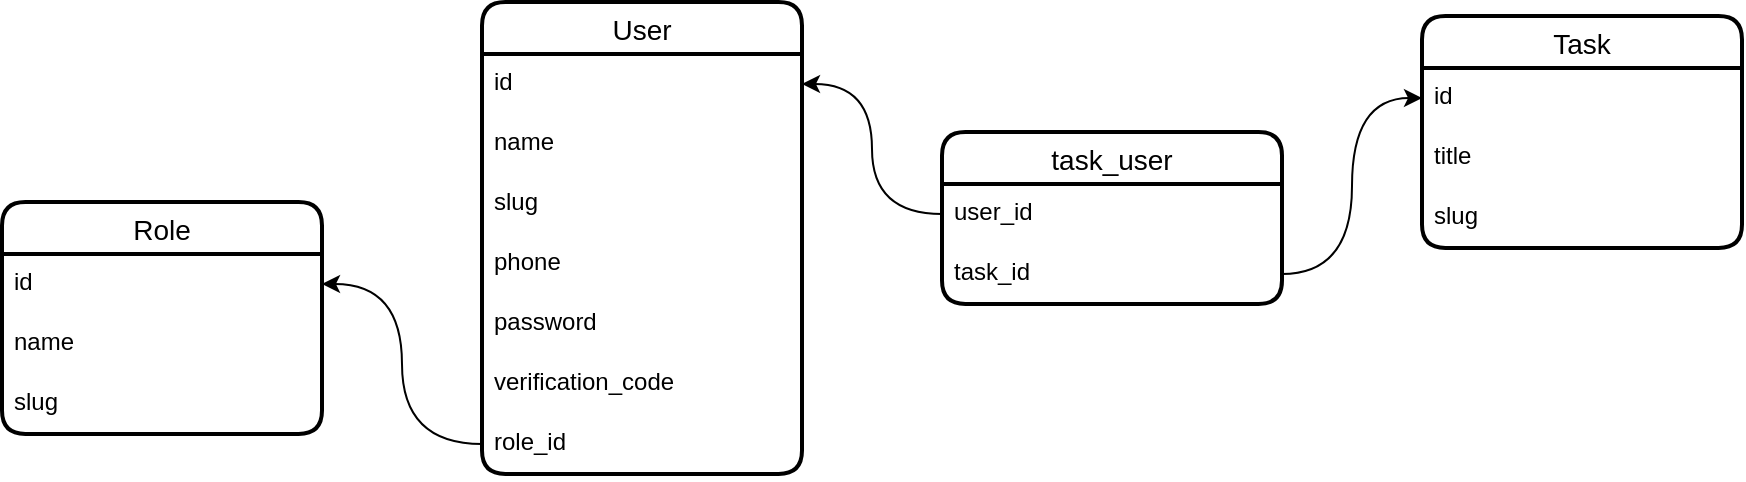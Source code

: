 <mxfile version="22.0.4" type="github">
  <diagram name="Страница — 1" id="2N1QUmSZxT2NIPjGcs7j">
    <mxGraphModel dx="2228" dy="300" grid="1" gridSize="10" guides="1" tooltips="1" connect="1" arrows="1" fold="1" page="1" pageScale="1" pageWidth="827" pageHeight="1169" math="0" shadow="0">
      <root>
        <mxCell id="0" />
        <mxCell id="1" parent="0" />
        <mxCell id="2I3r19eGrK2RQa2vnFou-1" value="User" style="swimlane;fontStyle=0;childLayout=stackLayout;horizontal=1;startSize=26;horizontalStack=0;resizeParent=1;resizeParentMax=0;resizeLast=0;collapsible=1;marginBottom=0;align=center;fontSize=14;strokeWidth=2;rounded=1;shadow=0;glass=0;swimlaneLine=1;" parent="1" vertex="1">
          <mxGeometry x="-1250" y="520" width="160" height="236" as="geometry" />
        </mxCell>
        <mxCell id="2I3r19eGrK2RQa2vnFou-2" value="id" style="text;strokeColor=none;fillColor=none;spacingLeft=4;spacingRight=4;overflow=hidden;rotatable=0;points=[[0,0.5],[1,0.5]];portConstraint=eastwest;fontSize=12;whiteSpace=wrap;html=1;" parent="2I3r19eGrK2RQa2vnFou-1" vertex="1">
          <mxGeometry y="26" width="160" height="30" as="geometry" />
        </mxCell>
        <mxCell id="2I3r19eGrK2RQa2vnFou-3" value="name" style="text;strokeColor=none;fillColor=none;spacingLeft=4;spacingRight=4;overflow=hidden;rotatable=0;points=[[0,0.5],[1,0.5]];portConstraint=eastwest;fontSize=12;whiteSpace=wrap;html=1;" parent="2I3r19eGrK2RQa2vnFou-1" vertex="1">
          <mxGeometry y="56" width="160" height="30" as="geometry" />
        </mxCell>
        <mxCell id="2I3r19eGrK2RQa2vnFou-4" value="slug" style="text;strokeColor=none;fillColor=none;spacingLeft=4;spacingRight=4;overflow=hidden;rotatable=0;points=[[0,0.5],[1,0.5]];portConstraint=eastwest;fontSize=12;whiteSpace=wrap;html=1;" parent="2I3r19eGrK2RQa2vnFou-1" vertex="1">
          <mxGeometry y="86" width="160" height="30" as="geometry" />
        </mxCell>
        <mxCell id="2I3r19eGrK2RQa2vnFou-5" value="phone" style="text;strokeColor=none;fillColor=none;spacingLeft=4;spacingRight=4;overflow=hidden;rotatable=0;points=[[0,0.5],[1,0.5]];portConstraint=eastwest;fontSize=12;whiteSpace=wrap;html=1;" parent="2I3r19eGrK2RQa2vnFou-1" vertex="1">
          <mxGeometry y="116" width="160" height="30" as="geometry" />
        </mxCell>
        <mxCell id="2I3r19eGrK2RQa2vnFou-7" value="password" style="text;strokeColor=none;fillColor=none;spacingLeft=4;spacingRight=4;overflow=hidden;rotatable=0;points=[[0,0.5],[1,0.5]];portConstraint=eastwest;fontSize=12;whiteSpace=wrap;html=1;" parent="2I3r19eGrK2RQa2vnFou-1" vertex="1">
          <mxGeometry y="146" width="160" height="30" as="geometry" />
        </mxCell>
        <mxCell id="lRaPZz0jx-IREIaynewJ-1" value="verification_code" style="text;strokeColor=none;fillColor=none;spacingLeft=4;spacingRight=4;overflow=hidden;rotatable=0;points=[[0,0.5],[1,0.5]];portConstraint=eastwest;fontSize=12;whiteSpace=wrap;html=1;" vertex="1" parent="2I3r19eGrK2RQa2vnFou-1">
          <mxGeometry y="176" width="160" height="30" as="geometry" />
        </mxCell>
        <mxCell id="2I3r19eGrK2RQa2vnFou-8" value="role_id" style="text;strokeColor=none;fillColor=none;spacingLeft=4;spacingRight=4;overflow=hidden;rotatable=0;points=[[0,0.5],[1,0.5]];portConstraint=eastwest;fontSize=12;whiteSpace=wrap;html=1;" parent="2I3r19eGrK2RQa2vnFou-1" vertex="1">
          <mxGeometry y="206" width="160" height="30" as="geometry" />
        </mxCell>
        <mxCell id="2I3r19eGrK2RQa2vnFou-17" value="Task" style="swimlane;fontStyle=0;childLayout=stackLayout;horizontal=1;startSize=26;horizontalStack=0;resizeParent=1;resizeParentMax=0;resizeLast=0;collapsible=1;marginBottom=0;align=center;fontSize=14;strokeWidth=2;rounded=1;shadow=0;glass=0;swimlaneLine=1;" parent="1" vertex="1">
          <mxGeometry x="-780" y="527" width="160" height="116" as="geometry" />
        </mxCell>
        <mxCell id="2I3r19eGrK2RQa2vnFou-18" value="id" style="text;strokeColor=none;fillColor=none;spacingLeft=4;spacingRight=4;overflow=hidden;rotatable=0;points=[[0,0.5],[1,0.5]];portConstraint=eastwest;fontSize=12;whiteSpace=wrap;html=1;" parent="2I3r19eGrK2RQa2vnFou-17" vertex="1">
          <mxGeometry y="26" width="160" height="30" as="geometry" />
        </mxCell>
        <mxCell id="2I3r19eGrK2RQa2vnFou-19" value="title" style="text;strokeColor=none;fillColor=none;spacingLeft=4;spacingRight=4;overflow=hidden;rotatable=0;points=[[0,0.5],[1,0.5]];portConstraint=eastwest;fontSize=12;whiteSpace=wrap;html=1;" parent="2I3r19eGrK2RQa2vnFou-17" vertex="1">
          <mxGeometry y="56" width="160" height="30" as="geometry" />
        </mxCell>
        <mxCell id="2I3r19eGrK2RQa2vnFou-20" value="slug" style="text;strokeColor=none;fillColor=none;spacingLeft=4;spacingRight=4;overflow=hidden;rotatable=0;points=[[0,0.5],[1,0.5]];portConstraint=eastwest;fontSize=12;whiteSpace=wrap;html=1;" parent="2I3r19eGrK2RQa2vnFou-17" vertex="1">
          <mxGeometry y="86" width="160" height="30" as="geometry" />
        </mxCell>
        <mxCell id="2I3r19eGrK2RQa2vnFou-22" value="task_user" style="swimlane;fontStyle=0;childLayout=stackLayout;horizontal=1;startSize=26;horizontalStack=0;resizeParent=1;resizeParentMax=0;resizeLast=0;collapsible=1;marginBottom=0;align=center;fontSize=14;strokeWidth=2;rounded=1;shadow=0;glass=0;swimlaneLine=1;" parent="1" vertex="1">
          <mxGeometry x="-1020" y="585" width="170" height="86" as="geometry" />
        </mxCell>
        <mxCell id="2I3r19eGrK2RQa2vnFou-23" value="user_id" style="text;strokeColor=none;fillColor=none;spacingLeft=4;spacingRight=4;overflow=hidden;rotatable=0;points=[[0,0.5],[1,0.5]];portConstraint=eastwest;fontSize=12;whiteSpace=wrap;html=1;" parent="2I3r19eGrK2RQa2vnFou-22" vertex="1">
          <mxGeometry y="26" width="170" height="30" as="geometry" />
        </mxCell>
        <mxCell id="2I3r19eGrK2RQa2vnFou-24" value="task_id" style="text;strokeColor=none;fillColor=none;spacingLeft=4;spacingRight=4;overflow=hidden;rotatable=0;points=[[0,0.5],[1,0.5]];portConstraint=eastwest;fontSize=12;whiteSpace=wrap;html=1;" parent="2I3r19eGrK2RQa2vnFou-22" vertex="1">
          <mxGeometry y="56" width="170" height="30" as="geometry" />
        </mxCell>
        <mxCell id="2I3r19eGrK2RQa2vnFou-26" style="edgeStyle=orthogonalEdgeStyle;rounded=0;orthogonalLoop=1;jettySize=auto;html=1;entryX=1;entryY=0.5;entryDx=0;entryDy=0;curved=1;" parent="1" source="2I3r19eGrK2RQa2vnFou-23" target="2I3r19eGrK2RQa2vnFou-2" edge="1">
          <mxGeometry relative="1" as="geometry" />
        </mxCell>
        <mxCell id="2I3r19eGrK2RQa2vnFou-27" style="edgeStyle=orthogonalEdgeStyle;rounded=0;orthogonalLoop=1;jettySize=auto;html=1;entryX=0;entryY=0.5;entryDx=0;entryDy=0;curved=1;" parent="1" source="2I3r19eGrK2RQa2vnFou-24" target="2I3r19eGrK2RQa2vnFou-18" edge="1">
          <mxGeometry relative="1" as="geometry" />
        </mxCell>
        <mxCell id="lRaPZz0jx-IREIaynewJ-2" value="Role" style="swimlane;fontStyle=0;childLayout=stackLayout;horizontal=1;startSize=26;horizontalStack=0;resizeParent=1;resizeParentMax=0;resizeLast=0;collapsible=1;marginBottom=0;align=center;fontSize=14;strokeWidth=2;rounded=1;shadow=0;glass=0;swimlaneLine=1;" vertex="1" parent="1">
          <mxGeometry x="-1490" y="620" width="160" height="116" as="geometry" />
        </mxCell>
        <mxCell id="lRaPZz0jx-IREIaynewJ-3" value="id" style="text;strokeColor=none;fillColor=none;spacingLeft=4;spacingRight=4;overflow=hidden;rotatable=0;points=[[0,0.5],[1,0.5]];portConstraint=eastwest;fontSize=12;whiteSpace=wrap;html=1;" vertex="1" parent="lRaPZz0jx-IREIaynewJ-2">
          <mxGeometry y="26" width="160" height="30" as="geometry" />
        </mxCell>
        <mxCell id="lRaPZz0jx-IREIaynewJ-4" value="name" style="text;strokeColor=none;fillColor=none;spacingLeft=4;spacingRight=4;overflow=hidden;rotatable=0;points=[[0,0.5],[1,0.5]];portConstraint=eastwest;fontSize=12;whiteSpace=wrap;html=1;" vertex="1" parent="lRaPZz0jx-IREIaynewJ-2">
          <mxGeometry y="56" width="160" height="30" as="geometry" />
        </mxCell>
        <mxCell id="lRaPZz0jx-IREIaynewJ-5" value="slug" style="text;strokeColor=none;fillColor=none;spacingLeft=4;spacingRight=4;overflow=hidden;rotatable=0;points=[[0,0.5],[1,0.5]];portConstraint=eastwest;fontSize=12;whiteSpace=wrap;html=1;" vertex="1" parent="lRaPZz0jx-IREIaynewJ-2">
          <mxGeometry y="86" width="160" height="30" as="geometry" />
        </mxCell>
        <mxCell id="lRaPZz0jx-IREIaynewJ-6" style="edgeStyle=orthogonalEdgeStyle;rounded=0;orthogonalLoop=1;jettySize=auto;html=1;entryX=1;entryY=0.5;entryDx=0;entryDy=0;curved=1;" edge="1" parent="1" source="2I3r19eGrK2RQa2vnFou-8" target="lRaPZz0jx-IREIaynewJ-3">
          <mxGeometry relative="1" as="geometry" />
        </mxCell>
      </root>
    </mxGraphModel>
  </diagram>
</mxfile>
